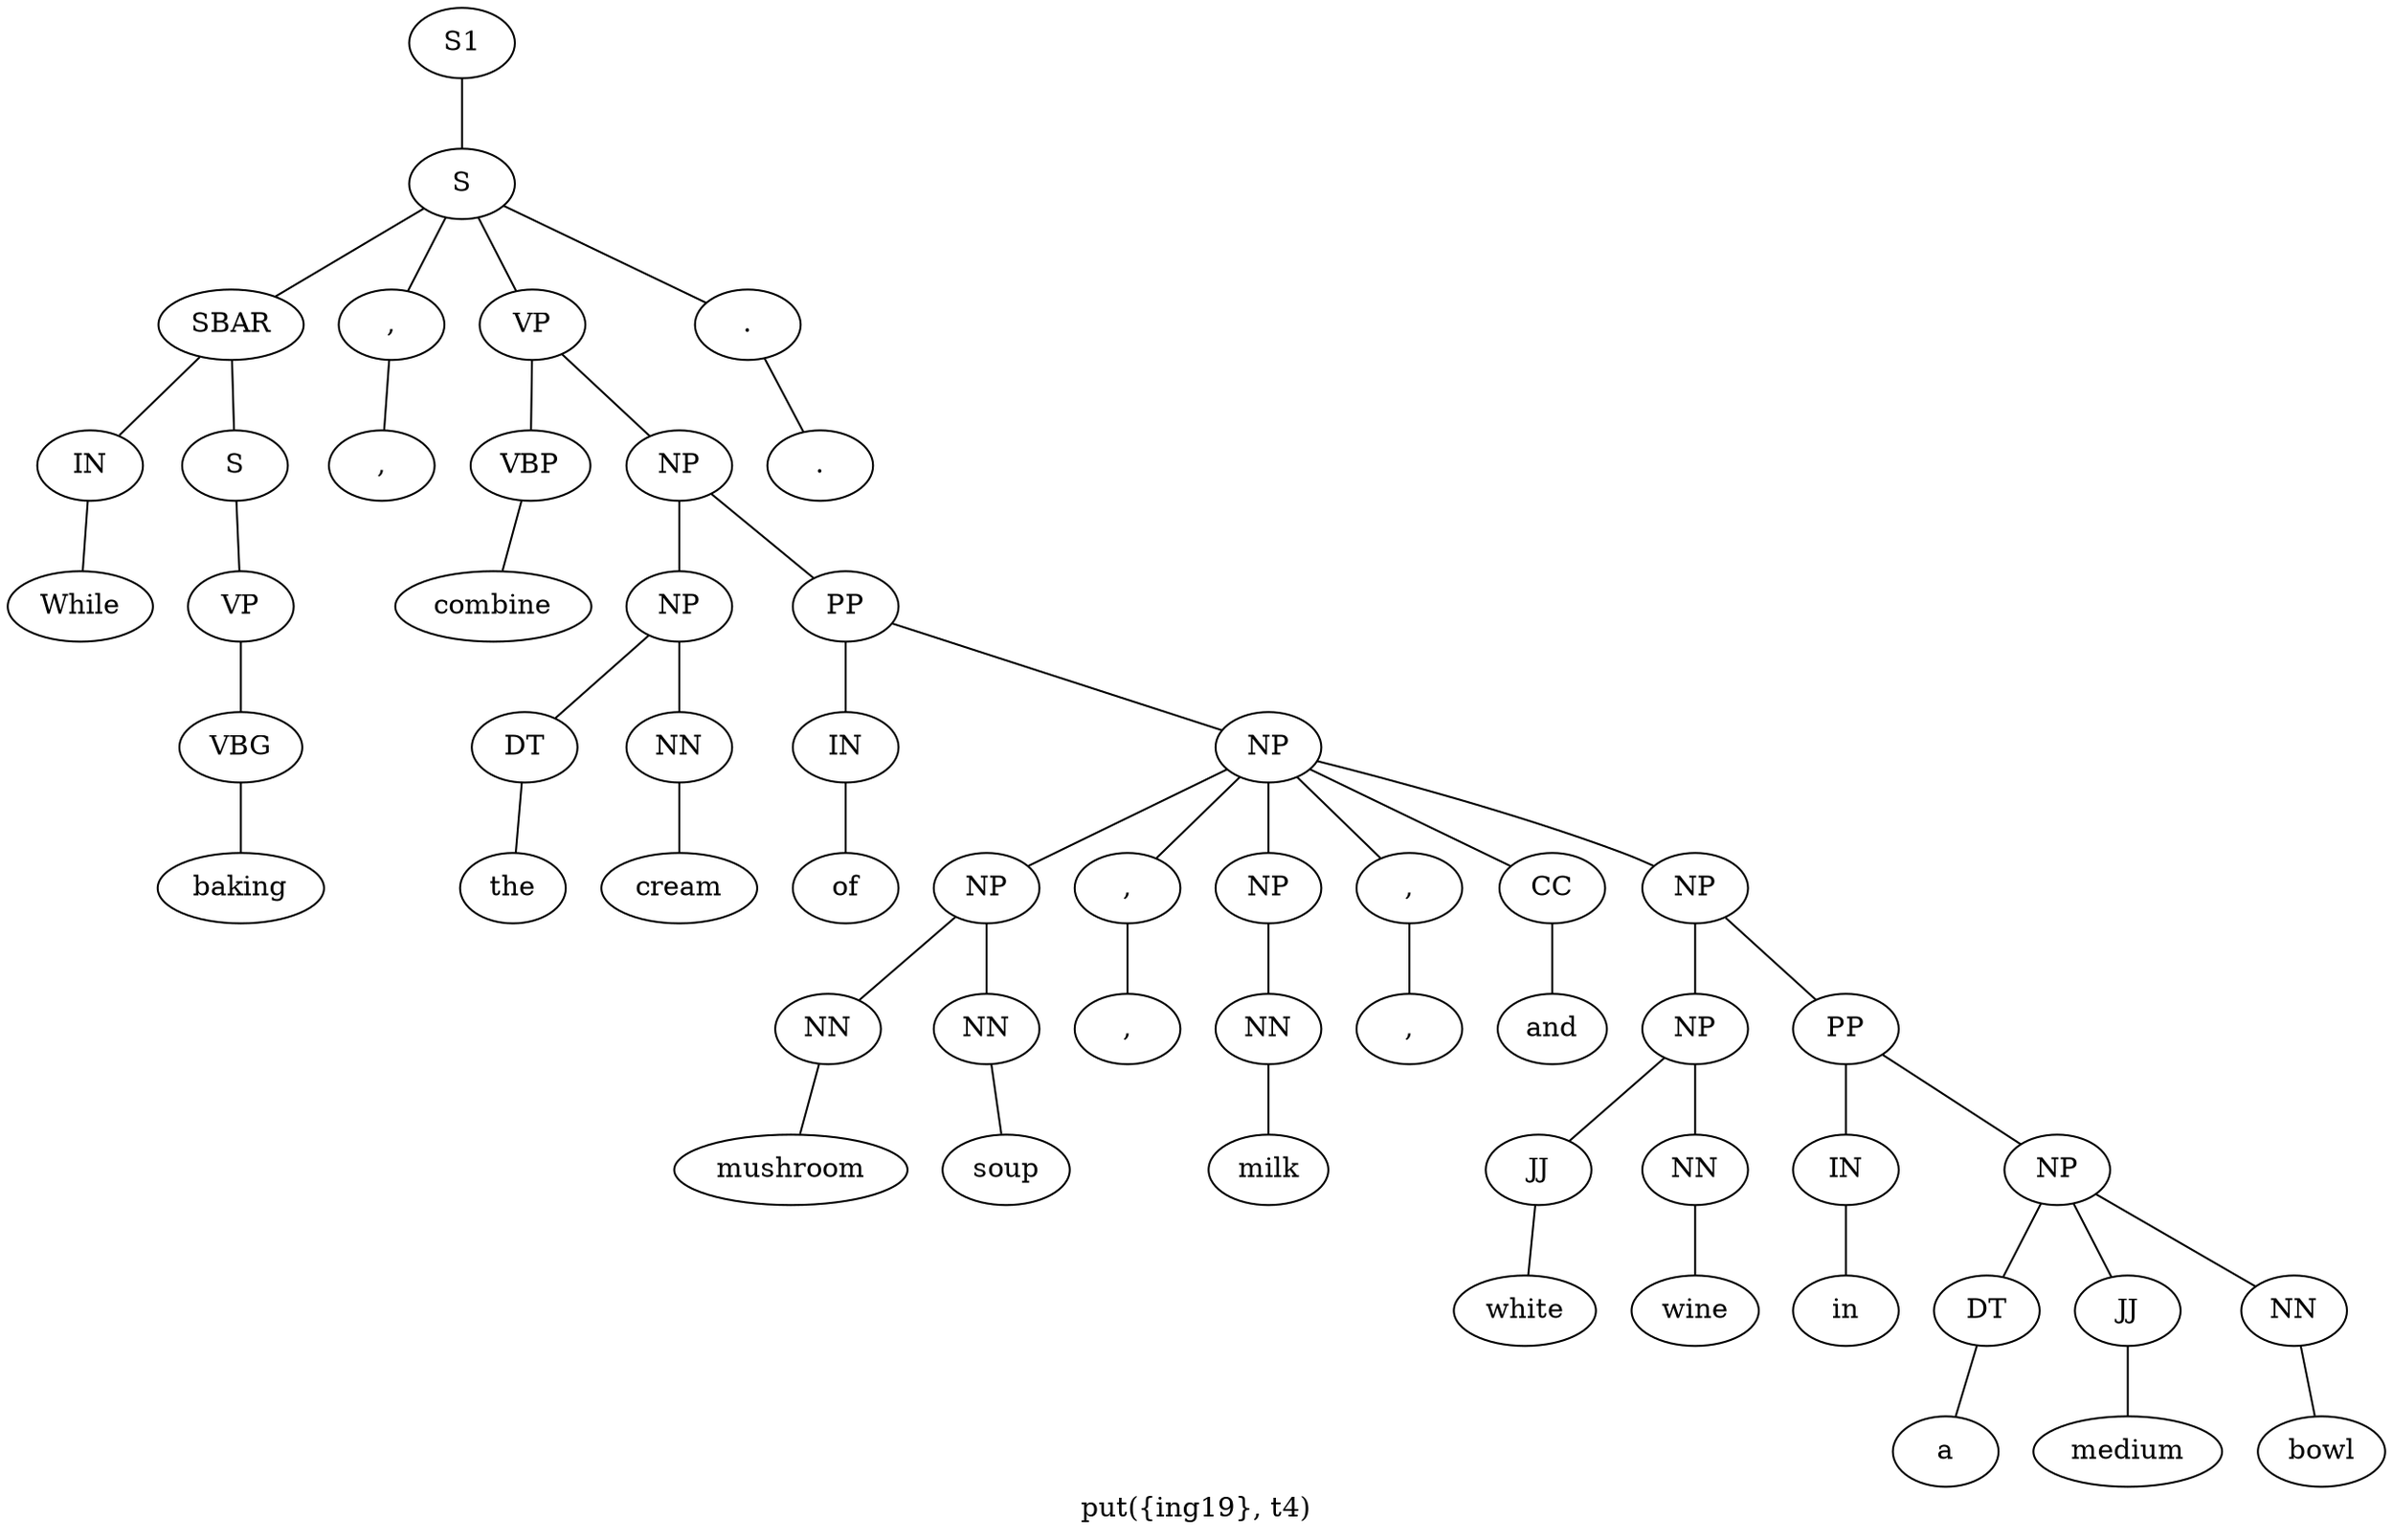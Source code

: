 graph SyntaxGraph {
	label = "put({ing19}, t4)";
	Node0 [label="S1"];
	Node1 [label="S"];
	Node2 [label="SBAR"];
	Node3 [label="IN"];
	Node4 [label="While"];
	Node5 [label="S"];
	Node6 [label="VP"];
	Node7 [label="VBG"];
	Node8 [label="baking"];
	Node9 [label=","];
	Node10 [label=","];
	Node11 [label="VP"];
	Node12 [label="VBP"];
	Node13 [label="combine"];
	Node14 [label="NP"];
	Node15 [label="NP"];
	Node16 [label="DT"];
	Node17 [label="the"];
	Node18 [label="NN"];
	Node19 [label="cream"];
	Node20 [label="PP"];
	Node21 [label="IN"];
	Node22 [label="of"];
	Node23 [label="NP"];
	Node24 [label="NP"];
	Node25 [label="NN"];
	Node26 [label="mushroom"];
	Node27 [label="NN"];
	Node28 [label="soup"];
	Node29 [label=","];
	Node30 [label=","];
	Node31 [label="NP"];
	Node32 [label="NN"];
	Node33 [label="milk"];
	Node34 [label=","];
	Node35 [label=","];
	Node36 [label="CC"];
	Node37 [label="and"];
	Node38 [label="NP"];
	Node39 [label="NP"];
	Node40 [label="JJ"];
	Node41 [label="white"];
	Node42 [label="NN"];
	Node43 [label="wine"];
	Node44 [label="PP"];
	Node45 [label="IN"];
	Node46 [label="in"];
	Node47 [label="NP"];
	Node48 [label="DT"];
	Node49 [label="a"];
	Node50 [label="JJ"];
	Node51 [label="medium"];
	Node52 [label="NN"];
	Node53 [label="bowl"];
	Node54 [label="."];
	Node55 [label="."];

	Node0 -- Node1;
	Node1 -- Node2;
	Node1 -- Node9;
	Node1 -- Node11;
	Node1 -- Node54;
	Node2 -- Node3;
	Node2 -- Node5;
	Node3 -- Node4;
	Node5 -- Node6;
	Node6 -- Node7;
	Node7 -- Node8;
	Node9 -- Node10;
	Node11 -- Node12;
	Node11 -- Node14;
	Node12 -- Node13;
	Node14 -- Node15;
	Node14 -- Node20;
	Node15 -- Node16;
	Node15 -- Node18;
	Node16 -- Node17;
	Node18 -- Node19;
	Node20 -- Node21;
	Node20 -- Node23;
	Node21 -- Node22;
	Node23 -- Node24;
	Node23 -- Node29;
	Node23 -- Node31;
	Node23 -- Node34;
	Node23 -- Node36;
	Node23 -- Node38;
	Node24 -- Node25;
	Node24 -- Node27;
	Node25 -- Node26;
	Node27 -- Node28;
	Node29 -- Node30;
	Node31 -- Node32;
	Node32 -- Node33;
	Node34 -- Node35;
	Node36 -- Node37;
	Node38 -- Node39;
	Node38 -- Node44;
	Node39 -- Node40;
	Node39 -- Node42;
	Node40 -- Node41;
	Node42 -- Node43;
	Node44 -- Node45;
	Node44 -- Node47;
	Node45 -- Node46;
	Node47 -- Node48;
	Node47 -- Node50;
	Node47 -- Node52;
	Node48 -- Node49;
	Node50 -- Node51;
	Node52 -- Node53;
	Node54 -- Node55;
}